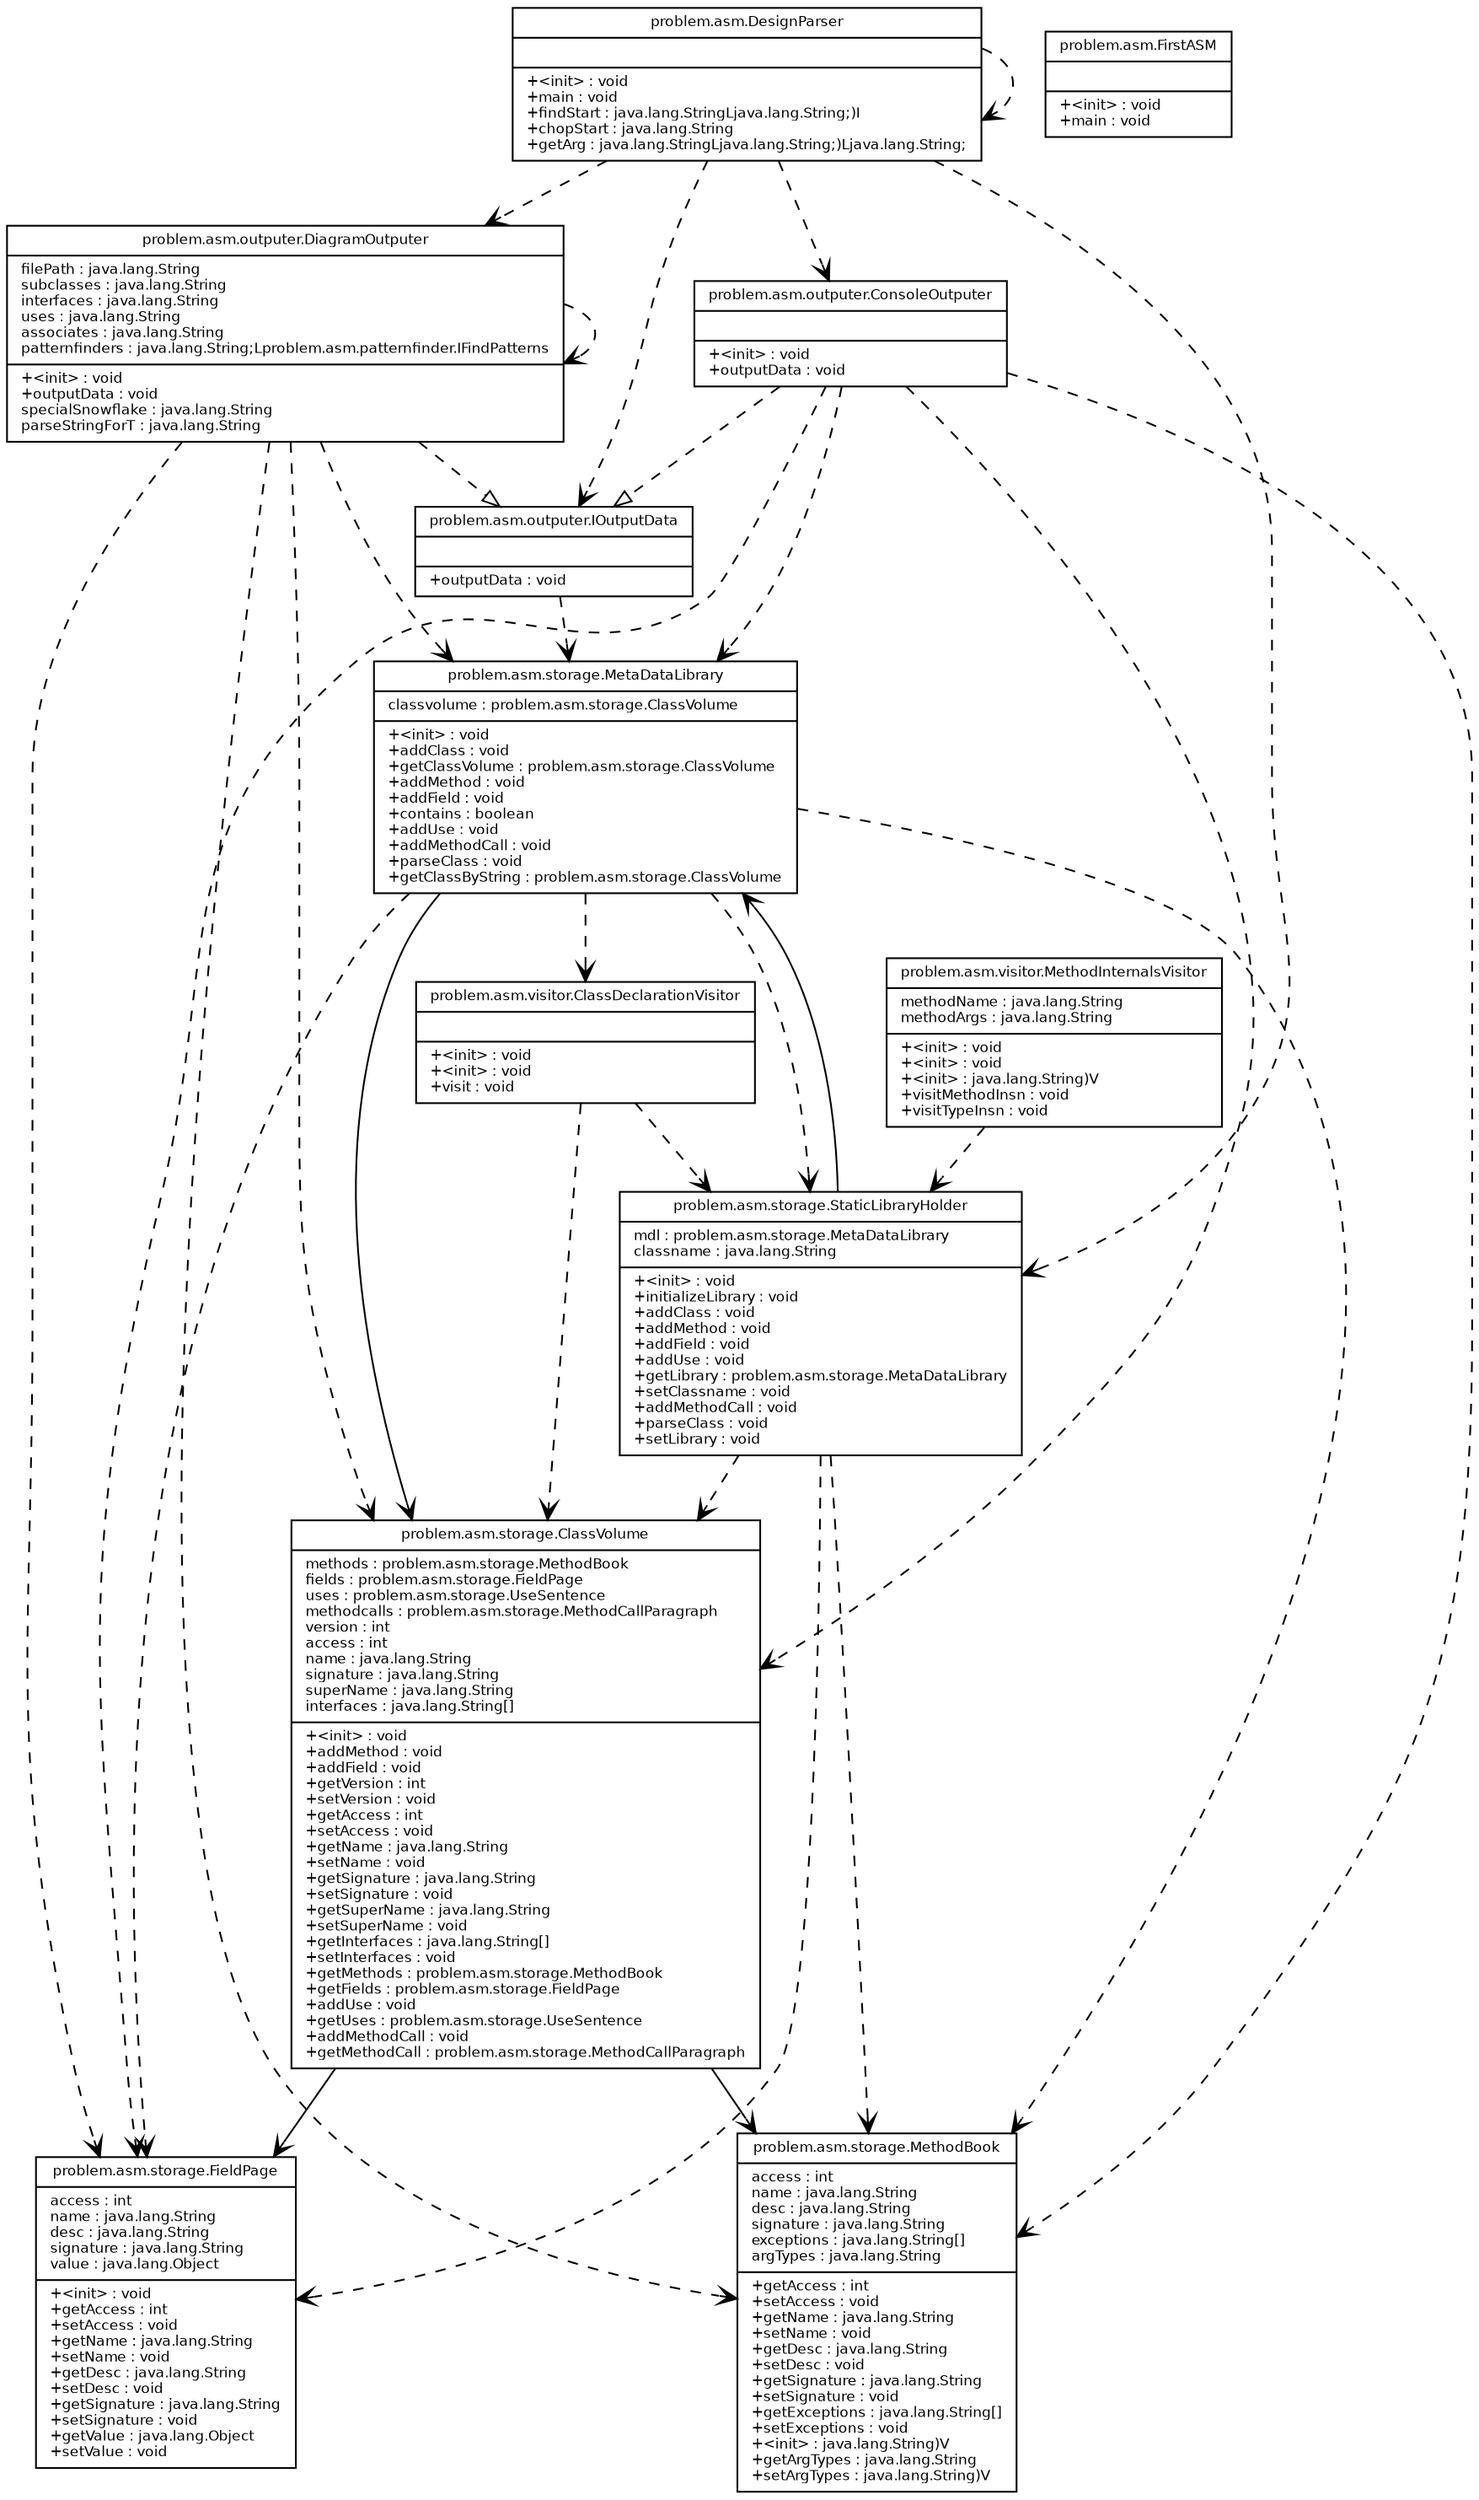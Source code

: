 digraph G {
fontname = "Bitstream Vera Sans"
fontsize = 8
node [
fontname = "Bitstream Vera Sans"
fontsize = 8
shape = "record"
]
edge [
fontname = "Bitstream Vera Sans"
fontsize = 8
]
problemasmDesignParser [
label = "{problem.asm.DesignParser||+\<init\> : void\l+main : void\l+findStart : java.lang.StringLjava.lang.String;)I\l+chopStart : java.lang.String\l+getArg : java.lang.StringLjava.lang.String;)Ljava.lang.String;\l}"
]
problemasmFirstASM [
label = "{problem.asm.FirstASM||+\<init\> : void\l+main : void\l}"
]
problemasmoutputerConsoleOutputer [
label = "{problem.asm.outputer.ConsoleOutputer||+\<init\> : void\l+outputData : void\l}"
]
problemasmoutputerDiagramOutputer [
label = "{problem.asm.outputer.DiagramOutputer|filePath : java.lang.String\lsubclasses : java.lang.String\linterfaces : java.lang.String\luses : java.lang.String\lassociates : java.lang.String\lpatternfinders : java.lang.String;Lproblem.asm.patternfinder.IFindPatterns\l|+\<init\> : void\l+outputData : void\lspecialSnowflake : java.lang.String\lparseStringForT : java.lang.String\l}"
]
problemasmoutputerIOutputData [
label = "{problem.asm.outputer.IOutputData||+outputData : void\l}"
]
problemasmstorageClassVolume [
label = "{problem.asm.storage.ClassVolume|methods : problem.asm.storage.MethodBook\lfields : problem.asm.storage.FieldPage\luses : problem.asm.storage.UseSentence\lmethodcalls : problem.asm.storage.MethodCallParagraph\lversion : int\laccess : int\lname : java.lang.String\lsignature : java.lang.String\lsuperName : java.lang.String\linterfaces : java.lang.String[]\l|+\<init\> : void\l+addMethod : void\l+addField : void\l+getVersion : int\l+setVersion : void\l+getAccess : int\l+setAccess : void\l+getName : java.lang.String\l+setName : void\l+getSignature : java.lang.String\l+setSignature : void\l+getSuperName : java.lang.String\l+setSuperName : void\l+getInterfaces : java.lang.String[]\l+setInterfaces : void\l+getMethods : problem.asm.storage.MethodBook\l+getFields : problem.asm.storage.FieldPage\l+addUse : void\l+getUses : problem.asm.storage.UseSentence\l+addMethodCall : void\l+getMethodCall : problem.asm.storage.MethodCallParagraph\l}"
]
problemasmstorageFieldPage [
label = "{problem.asm.storage.FieldPage|access : int\lname : java.lang.String\ldesc : java.lang.String\lsignature : java.lang.String\lvalue : java.lang.Object\l|+\<init\> : void\l+getAccess : int\l+setAccess : void\l+getName : java.lang.String\l+setName : void\l+getDesc : java.lang.String\l+setDesc : void\l+getSignature : java.lang.String\l+setSignature : void\l+getValue : java.lang.Object\l+setValue : void\l}"
]
problemasmstorageMetaDataLibrary [
label = "{problem.asm.storage.MetaDataLibrary|classvolume : problem.asm.storage.ClassVolume\l|+\<init\> : void\l+addClass : void\l+getClassVolume : problem.asm.storage.ClassVolume\l+addMethod : void\l+addField : void\l+contains : boolean\l+addUse : void\l+addMethodCall : void\l+parseClass : void\l+getClassByString : problem.asm.storage.ClassVolume\l}"
]
problemasmstorageMethodBook [
label = "{problem.asm.storage.MethodBook|access : int\lname : java.lang.String\ldesc : java.lang.String\lsignature : java.lang.String\lexceptions : java.lang.String[]\largTypes : java.lang.String\l|+getAccess : int\l+setAccess : void\l+getName : java.lang.String\l+setName : void\l+getDesc : java.lang.String\l+setDesc : void\l+getSignature : java.lang.String\l+setSignature : void\l+getExceptions : java.lang.String[]\l+setExceptions : void\l+\<init\> : java.lang.String)V\l+getArgTypes : java.lang.String\l+setArgTypes : java.lang.String)V\l}"
]
problemasmstorageStaticLibraryHolder [
label = "{problem.asm.storage.StaticLibraryHolder|mdl : problem.asm.storage.MetaDataLibrary\lclassname : java.lang.String\l|+\<init\> : void\l+initializeLibrary : void\l+addClass : void\l+addMethod : void\l+addField : void\l+addUse : void\l+getLibrary : problem.asm.storage.MetaDataLibrary\l+setClassname : void\l+addMethodCall : void\l+parseClass : void\l+setLibrary : void\l}"
]
problemasmvisitorClassDeclarationVisitor [
label = "{problem.asm.visitor.ClassDeclarationVisitor||+\<init\> : void\l+\<init\> : void\l+visit : void\l}"
]
problemasmvisitorMethodInternalsVisitor [
label = "{problem.asm.visitor.MethodInternalsVisitor|methodName : java.lang.String\lmethodArgs : java.lang.String\l|+\<init\> : void\l+\<init\> : void\l+\<init\> : java.lang.String)V\l+visitMethodInsn : void\l+visitTypeInsn : void\l}"
]
edge [ arrowhead = "empty", style = "none" ]
edge [ arrowhead = "empty", style = "dashed" ]
problemasmoutputerDiagramOutputer -> problemasmoutputerIOutputData
problemasmoutputerConsoleOutputer -> problemasmoutputerIOutputData
edge [ arrowhead = "vee", style = "dashed" ]
problemasmoutputerDiagramOutputer -> problemasmstorageMethodBook
problemasmstorageMetaDataLibrary -> problemasmstorageFieldPage
problemasmoutputerConsoleOutputer -> problemasmstorageMethodBook
problemasmstorageMetaDataLibrary -> problemasmstorageMethodBook
problemasmvisitorMethodInternalsVisitor -> problemasmstorageStaticLibraryHolder
problemasmvisitorClassDeclarationVisitor -> problemasmstorageStaticLibraryHolder
problemasmoutputerDiagramOutputer -> problemasmstorageMetaDataLibrary
problemasmstorageStaticLibraryHolder -> problemasmstorageFieldPage
problemasmDesignParser -> problemasmoutputerConsoleOutputer
problemasmoutputerConsoleOutputer -> problemasmstorageMetaDataLibrary
problemasmDesignParser -> problemasmoutputerDiagramOutputer
problemasmstorageStaticLibraryHolder -> problemasmstorageClassVolume
problemasmoutputerDiagramOutputer -> problemasmstorageFieldPage
problemasmDesignParser -> problemasmoutputerIOutputData
problemasmvisitorClassDeclarationVisitor -> problemasmstorageClassVolume
problemasmoutputerDiagramOutputer -> problemasmstorageClassVolume
problemasmoutputerConsoleOutputer -> problemasmstorageFieldPage
problemasmoutputerConsoleOutputer -> problemasmstorageClassVolume
problemasmDesignParser -> problemasmstorageStaticLibraryHolder
problemasmoutputerIOutputData -> problemasmstorageMetaDataLibrary
problemasmstorageStaticLibraryHolder -> problemasmstorageMethodBook
problemasmoutputerDiagramOutputer -> problemasmoutputerDiagramOutputer
problemasmstorageMetaDataLibrary -> problemasmstorageStaticLibraryHolder
problemasmDesignParser -> problemasmDesignParser
problemasmstorageMetaDataLibrary -> problemasmvisitorClassDeclarationVisitor
edge [ arrowhead = "vee", style = "none" ]
problemasmstorageStaticLibraryHolder -> problemasmstorageMetaDataLibrary
problemasmstorageMetaDataLibrary -> problemasmstorageClassVolume
problemasmstorageClassVolume -> problemasmstorageFieldPage
problemasmstorageClassVolume -> problemasmstorageMethodBook
}
